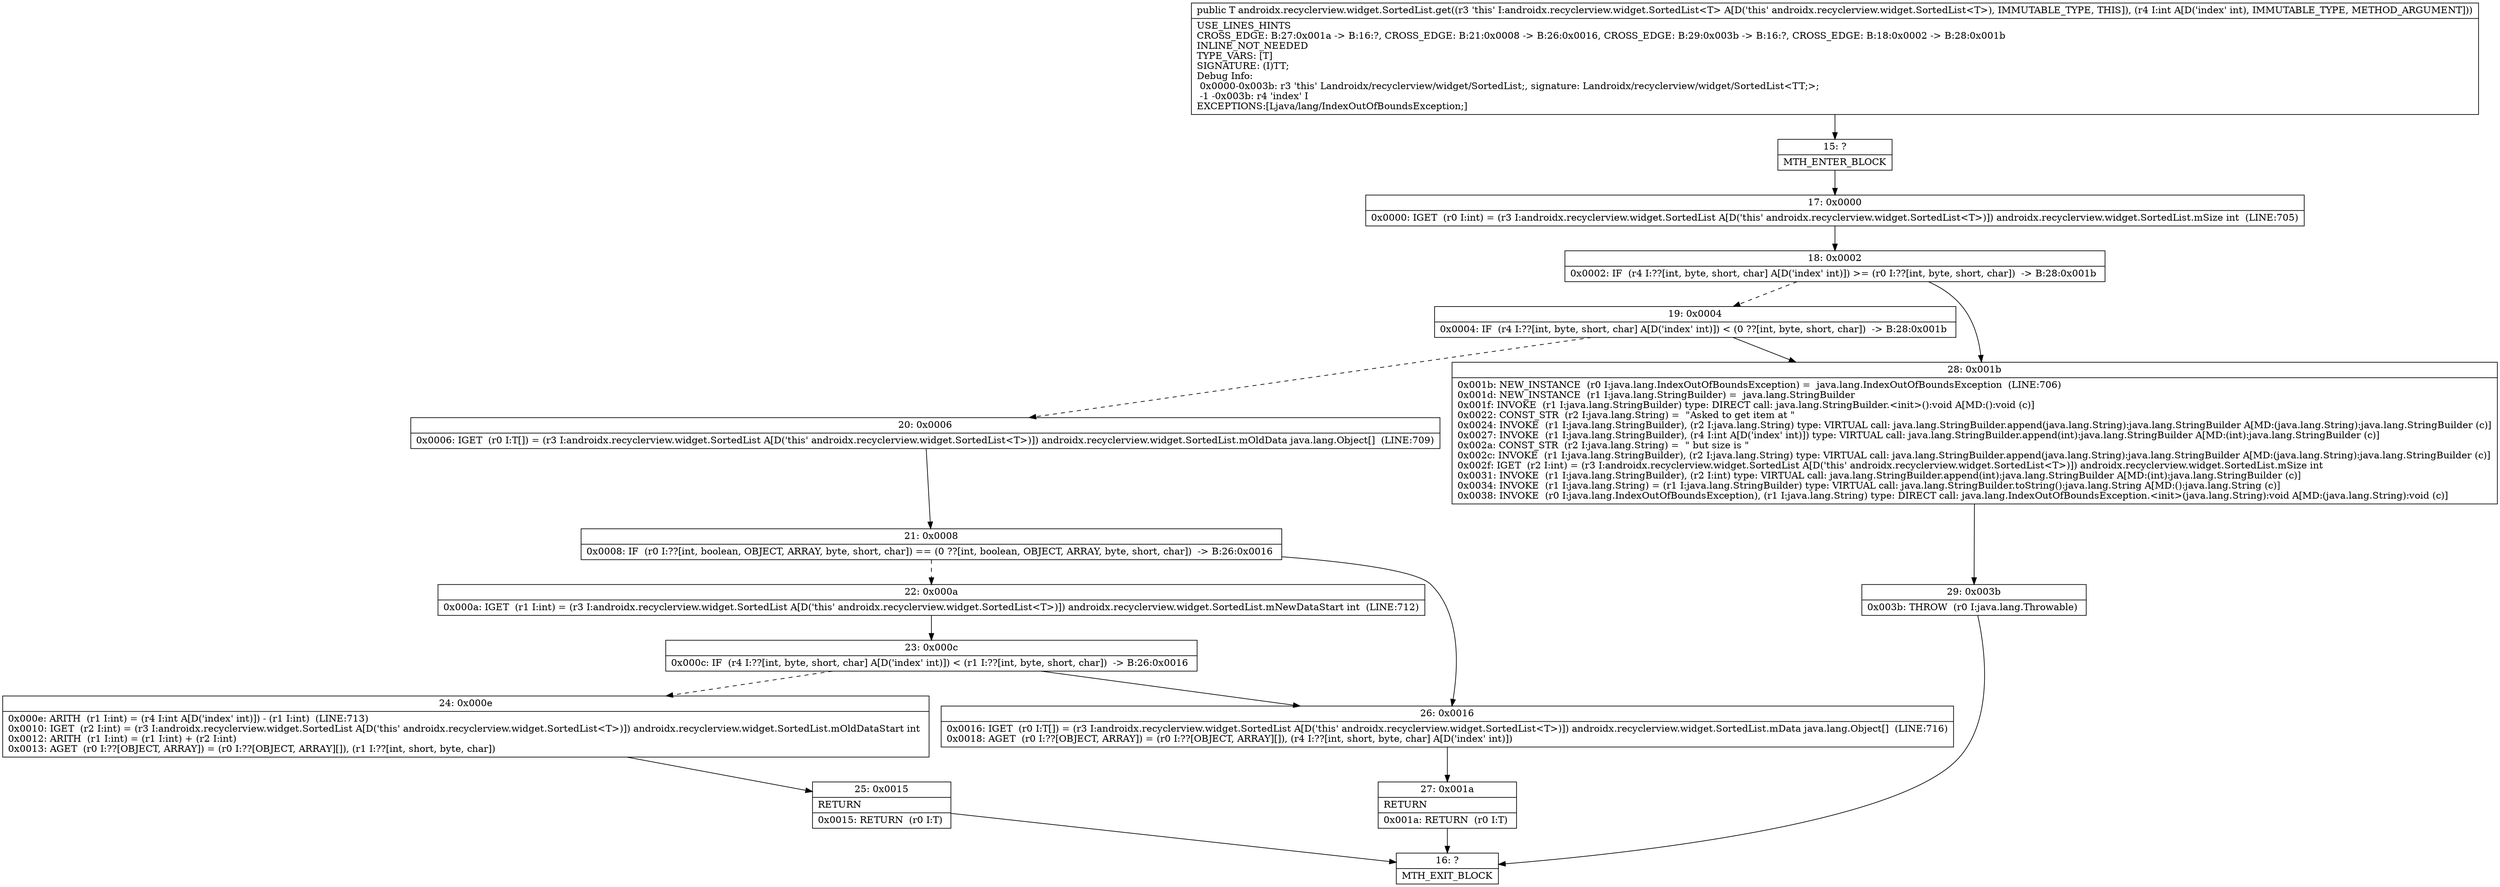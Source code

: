 digraph "CFG forandroidx.recyclerview.widget.SortedList.get(I)Ljava\/lang\/Object;" {
Node_15 [shape=record,label="{15\:\ ?|MTH_ENTER_BLOCK\l}"];
Node_17 [shape=record,label="{17\:\ 0x0000|0x0000: IGET  (r0 I:int) = (r3 I:androidx.recyclerview.widget.SortedList A[D('this' androidx.recyclerview.widget.SortedList\<T\>)]) androidx.recyclerview.widget.SortedList.mSize int  (LINE:705)\l}"];
Node_18 [shape=record,label="{18\:\ 0x0002|0x0002: IF  (r4 I:??[int, byte, short, char] A[D('index' int)]) \>= (r0 I:??[int, byte, short, char])  \-\> B:28:0x001b \l}"];
Node_19 [shape=record,label="{19\:\ 0x0004|0x0004: IF  (r4 I:??[int, byte, short, char] A[D('index' int)]) \< (0 ??[int, byte, short, char])  \-\> B:28:0x001b \l}"];
Node_20 [shape=record,label="{20\:\ 0x0006|0x0006: IGET  (r0 I:T[]) = (r3 I:androidx.recyclerview.widget.SortedList A[D('this' androidx.recyclerview.widget.SortedList\<T\>)]) androidx.recyclerview.widget.SortedList.mOldData java.lang.Object[]  (LINE:709)\l}"];
Node_21 [shape=record,label="{21\:\ 0x0008|0x0008: IF  (r0 I:??[int, boolean, OBJECT, ARRAY, byte, short, char]) == (0 ??[int, boolean, OBJECT, ARRAY, byte, short, char])  \-\> B:26:0x0016 \l}"];
Node_22 [shape=record,label="{22\:\ 0x000a|0x000a: IGET  (r1 I:int) = (r3 I:androidx.recyclerview.widget.SortedList A[D('this' androidx.recyclerview.widget.SortedList\<T\>)]) androidx.recyclerview.widget.SortedList.mNewDataStart int  (LINE:712)\l}"];
Node_23 [shape=record,label="{23\:\ 0x000c|0x000c: IF  (r4 I:??[int, byte, short, char] A[D('index' int)]) \< (r1 I:??[int, byte, short, char])  \-\> B:26:0x0016 \l}"];
Node_24 [shape=record,label="{24\:\ 0x000e|0x000e: ARITH  (r1 I:int) = (r4 I:int A[D('index' int)]) \- (r1 I:int)  (LINE:713)\l0x0010: IGET  (r2 I:int) = (r3 I:androidx.recyclerview.widget.SortedList A[D('this' androidx.recyclerview.widget.SortedList\<T\>)]) androidx.recyclerview.widget.SortedList.mOldDataStart int \l0x0012: ARITH  (r1 I:int) = (r1 I:int) + (r2 I:int) \l0x0013: AGET  (r0 I:??[OBJECT, ARRAY]) = (r0 I:??[OBJECT, ARRAY][]), (r1 I:??[int, short, byte, char]) \l}"];
Node_25 [shape=record,label="{25\:\ 0x0015|RETURN\l|0x0015: RETURN  (r0 I:T) \l}"];
Node_16 [shape=record,label="{16\:\ ?|MTH_EXIT_BLOCK\l}"];
Node_26 [shape=record,label="{26\:\ 0x0016|0x0016: IGET  (r0 I:T[]) = (r3 I:androidx.recyclerview.widget.SortedList A[D('this' androidx.recyclerview.widget.SortedList\<T\>)]) androidx.recyclerview.widget.SortedList.mData java.lang.Object[]  (LINE:716)\l0x0018: AGET  (r0 I:??[OBJECT, ARRAY]) = (r0 I:??[OBJECT, ARRAY][]), (r4 I:??[int, short, byte, char] A[D('index' int)]) \l}"];
Node_27 [shape=record,label="{27\:\ 0x001a|RETURN\l|0x001a: RETURN  (r0 I:T) \l}"];
Node_28 [shape=record,label="{28\:\ 0x001b|0x001b: NEW_INSTANCE  (r0 I:java.lang.IndexOutOfBoundsException) =  java.lang.IndexOutOfBoundsException  (LINE:706)\l0x001d: NEW_INSTANCE  (r1 I:java.lang.StringBuilder) =  java.lang.StringBuilder \l0x001f: INVOKE  (r1 I:java.lang.StringBuilder) type: DIRECT call: java.lang.StringBuilder.\<init\>():void A[MD:():void (c)]\l0x0022: CONST_STR  (r2 I:java.lang.String) =  \"Asked to get item at \" \l0x0024: INVOKE  (r1 I:java.lang.StringBuilder), (r2 I:java.lang.String) type: VIRTUAL call: java.lang.StringBuilder.append(java.lang.String):java.lang.StringBuilder A[MD:(java.lang.String):java.lang.StringBuilder (c)]\l0x0027: INVOKE  (r1 I:java.lang.StringBuilder), (r4 I:int A[D('index' int)]) type: VIRTUAL call: java.lang.StringBuilder.append(int):java.lang.StringBuilder A[MD:(int):java.lang.StringBuilder (c)]\l0x002a: CONST_STR  (r2 I:java.lang.String) =  \" but size is \" \l0x002c: INVOKE  (r1 I:java.lang.StringBuilder), (r2 I:java.lang.String) type: VIRTUAL call: java.lang.StringBuilder.append(java.lang.String):java.lang.StringBuilder A[MD:(java.lang.String):java.lang.StringBuilder (c)]\l0x002f: IGET  (r2 I:int) = (r3 I:androidx.recyclerview.widget.SortedList A[D('this' androidx.recyclerview.widget.SortedList\<T\>)]) androidx.recyclerview.widget.SortedList.mSize int \l0x0031: INVOKE  (r1 I:java.lang.StringBuilder), (r2 I:int) type: VIRTUAL call: java.lang.StringBuilder.append(int):java.lang.StringBuilder A[MD:(int):java.lang.StringBuilder (c)]\l0x0034: INVOKE  (r1 I:java.lang.String) = (r1 I:java.lang.StringBuilder) type: VIRTUAL call: java.lang.StringBuilder.toString():java.lang.String A[MD:():java.lang.String (c)]\l0x0038: INVOKE  (r0 I:java.lang.IndexOutOfBoundsException), (r1 I:java.lang.String) type: DIRECT call: java.lang.IndexOutOfBoundsException.\<init\>(java.lang.String):void A[MD:(java.lang.String):void (c)]\l}"];
Node_29 [shape=record,label="{29\:\ 0x003b|0x003b: THROW  (r0 I:java.lang.Throwable) \l}"];
MethodNode[shape=record,label="{public T androidx.recyclerview.widget.SortedList.get((r3 'this' I:androidx.recyclerview.widget.SortedList\<T\> A[D('this' androidx.recyclerview.widget.SortedList\<T\>), IMMUTABLE_TYPE, THIS]), (r4 I:int A[D('index' int), IMMUTABLE_TYPE, METHOD_ARGUMENT]))  | USE_LINES_HINTS\lCROSS_EDGE: B:27:0x001a \-\> B:16:?, CROSS_EDGE: B:21:0x0008 \-\> B:26:0x0016, CROSS_EDGE: B:29:0x003b \-\> B:16:?, CROSS_EDGE: B:18:0x0002 \-\> B:28:0x001b\lINLINE_NOT_NEEDED\lTYPE_VARS: [T]\lSIGNATURE: (I)TT;\lDebug Info:\l  0x0000\-0x003b: r3 'this' Landroidx\/recyclerview\/widget\/SortedList;, signature: Landroidx\/recyclerview\/widget\/SortedList\<TT;\>;\l  \-1 \-0x003b: r4 'index' I\lEXCEPTIONS:[Ljava\/lang\/IndexOutOfBoundsException;]\l}"];
MethodNode -> Node_15;Node_15 -> Node_17;
Node_17 -> Node_18;
Node_18 -> Node_19[style=dashed];
Node_18 -> Node_28;
Node_19 -> Node_20[style=dashed];
Node_19 -> Node_28;
Node_20 -> Node_21;
Node_21 -> Node_22[style=dashed];
Node_21 -> Node_26;
Node_22 -> Node_23;
Node_23 -> Node_24[style=dashed];
Node_23 -> Node_26;
Node_24 -> Node_25;
Node_25 -> Node_16;
Node_26 -> Node_27;
Node_27 -> Node_16;
Node_28 -> Node_29;
Node_29 -> Node_16;
}


